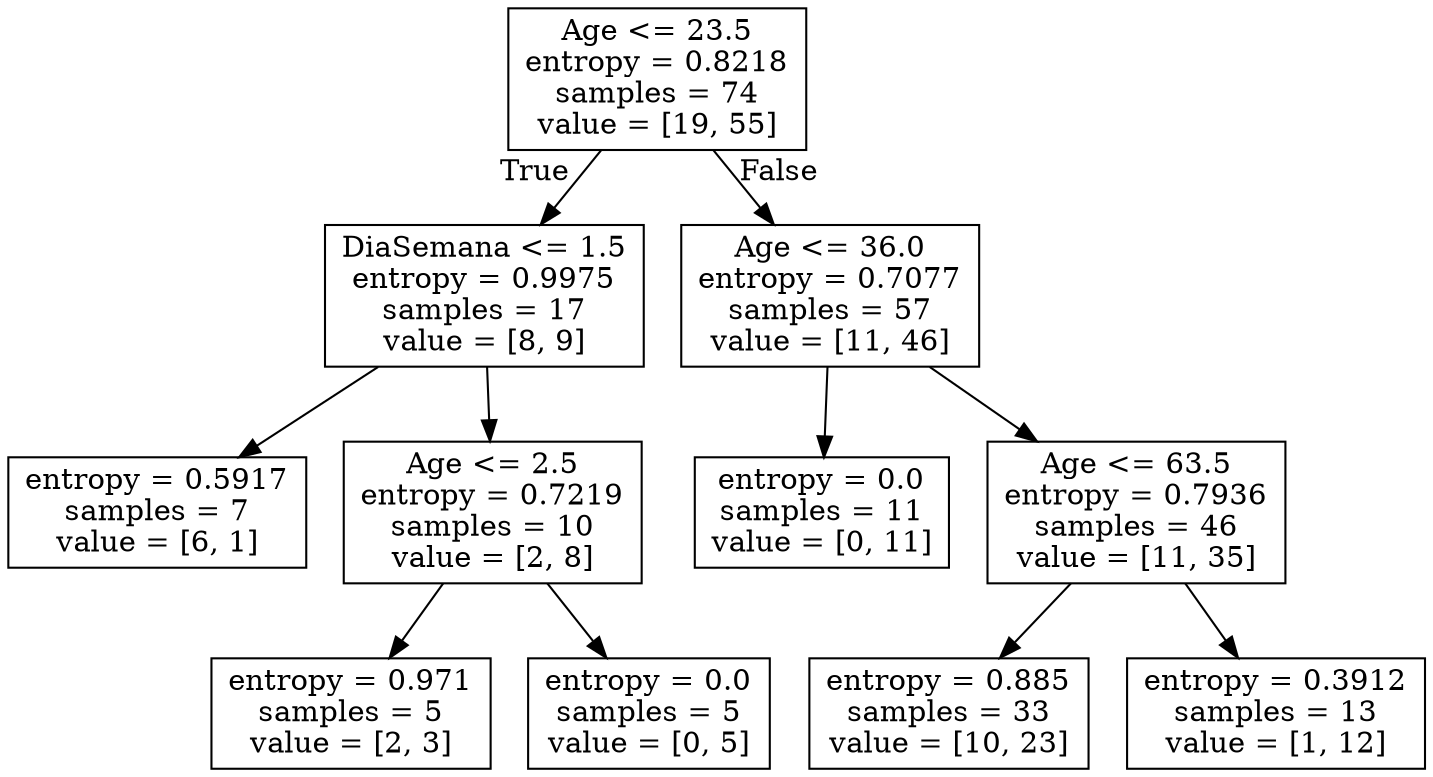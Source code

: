 digraph Tree {
node [shape=box] ;
0 [label="Age <= 23.5\nentropy = 0.8218\nsamples = 74\nvalue = [19, 55]"] ;
1 [label="DiaSemana <= 1.5\nentropy = 0.9975\nsamples = 17\nvalue = [8, 9]"] ;
0 -> 1 [labeldistance=2.5, labelangle=45, headlabel="True"] ;
2 [label="entropy = 0.5917\nsamples = 7\nvalue = [6, 1]"] ;
1 -> 2 ;
3 [label="Age <= 2.5\nentropy = 0.7219\nsamples = 10\nvalue = [2, 8]"] ;
1 -> 3 ;
4 [label="entropy = 0.971\nsamples = 5\nvalue = [2, 3]"] ;
3 -> 4 ;
5 [label="entropy = 0.0\nsamples = 5\nvalue = [0, 5]"] ;
3 -> 5 ;
6 [label="Age <= 36.0\nentropy = 0.7077\nsamples = 57\nvalue = [11, 46]"] ;
0 -> 6 [labeldistance=2.5, labelangle=-45, headlabel="False"] ;
7 [label="entropy = 0.0\nsamples = 11\nvalue = [0, 11]"] ;
6 -> 7 ;
8 [label="Age <= 63.5\nentropy = 0.7936\nsamples = 46\nvalue = [11, 35]"] ;
6 -> 8 ;
9 [label="entropy = 0.885\nsamples = 33\nvalue = [10, 23]"] ;
8 -> 9 ;
10 [label="entropy = 0.3912\nsamples = 13\nvalue = [1, 12]"] ;
8 -> 10 ;
}